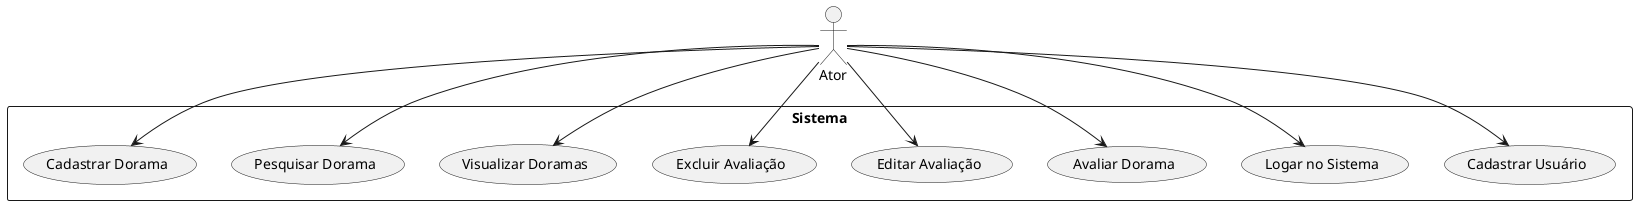 ﻿@startuml
actor Usuario as "Ator"

rectangle Sistema {
    usecase "Cadastrar Usuário" as UC_CadastrarUsuario
    usecase "Logar no Sistema" as UC_Logar
    usecase "Avaliar Dorama" as UC_AvaliarDorama
    usecase "Editar Avaliação" as UC_EditarAvaliacao
    usecase "Excluir Avaliação" as UC_ExcluirAvaliacao
    usecase "Visualizar Doramas" as UC_VisualizarDoramas
    usecase "Pesquisar Dorama" as UC_PesquisarDorama
    usecase "Cadastrar Dorama" as UC_CadastrarDorama
}

Usuario --> UC_CadastrarUsuario
Usuario --> UC_Logar
Usuario --> UC_AvaliarDorama
Usuario --> UC_EditarAvaliacao
Usuario --> UC_ExcluirAvaliacao
Usuario --> UC_VisualizarDoramas
Usuario --> UC_PesquisarDorama
Usuario --> UC_CadastrarDorama
@enduml